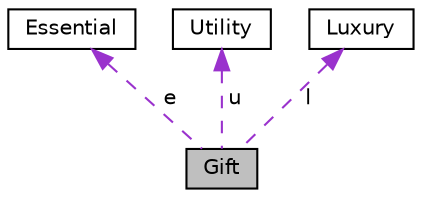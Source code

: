digraph "Gift"
{
  edge [fontname="Helvetica",fontsize="10",labelfontname="Helvetica",labelfontsize="10"];
  node [fontname="Helvetica",fontsize="10",shape=record];
  Node1 [label="Gift",height=0.2,width=0.4,color="black", fillcolor="grey75", style="filled", fontcolor="black"];
  Node2 -> Node1 [dir="back",color="darkorchid3",fontsize="10",style="dashed",label=" e" ,fontname="Helvetica"];
  Node2 [label="Essential",height=0.2,width=0.4,color="black", fillcolor="white", style="filled",URL="$classEssential.html",tooltip="ESSENTIAL GIFT CLASS. "];
  Node3 -> Node1 [dir="back",color="darkorchid3",fontsize="10",style="dashed",label=" u" ,fontname="Helvetica"];
  Node3 [label="Utility",height=0.2,width=0.4,color="black", fillcolor="white", style="filled",URL="$classUtility.html",tooltip="UTILITY GIFT CLASS. "];
  Node4 -> Node1 [dir="back",color="darkorchid3",fontsize="10",style="dashed",label=" l" ,fontname="Helvetica"];
  Node4 [label="Luxury",height=0.2,width=0.4,color="black", fillcolor="white", style="filled",URL="$classLuxury.html",tooltip="LUXURY GIFT CLASS. "];
}
